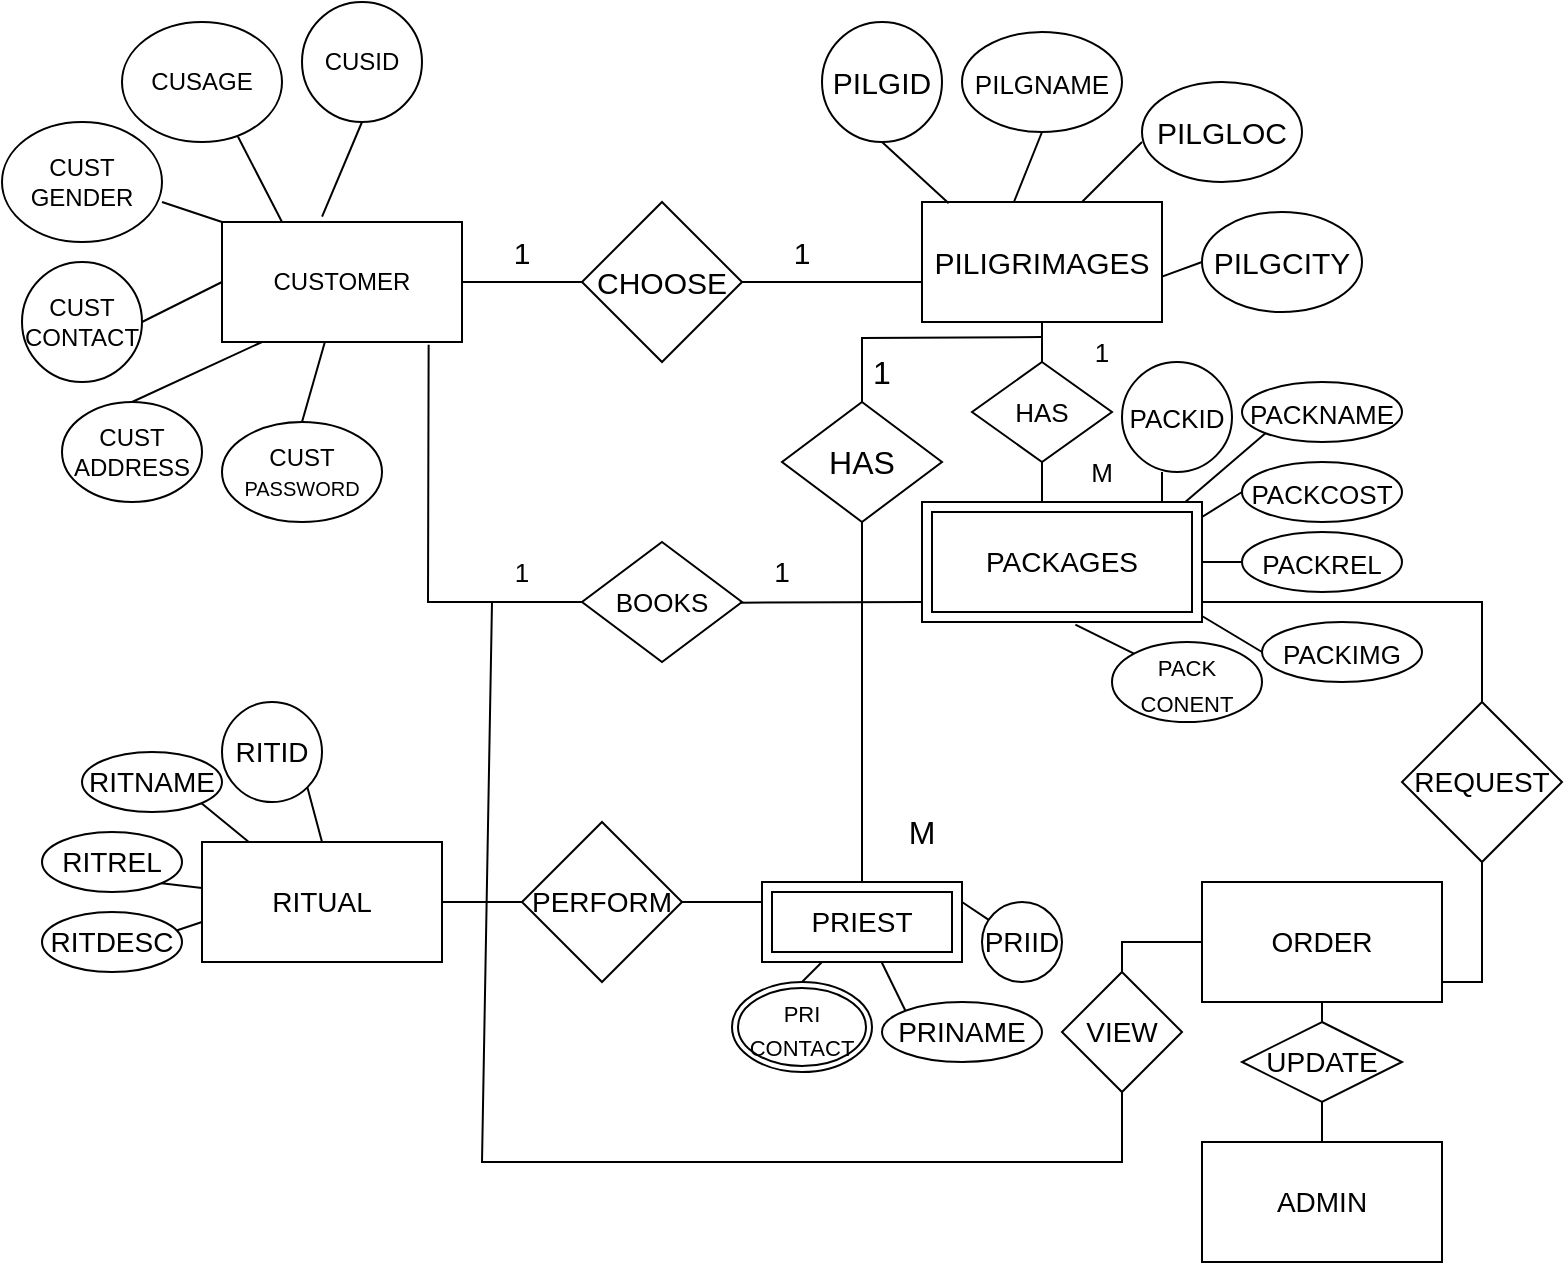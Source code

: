 <mxfile version="20.8.20" type="device"><diagram id="R2lEEEUBdFMjLlhIrx00" name="Page-1"><mxGraphModel dx="1323" dy="1870" grid="1" gridSize="10" guides="1" tooltips="1" connect="1" arrows="1" fold="1" page="1" pageScale="1" pageWidth="850" pageHeight="1100" math="0" shadow="0" extFonts="Permanent Marker^https://fonts.googleapis.com/css?family=Permanent+Marker"><root><mxCell id="0"/><mxCell id="1" parent="0"/><mxCell id="9qGVcJXLdrfPDsC3uIBC-1" value="CUSTOMER" style="rounded=0;whiteSpace=wrap;html=1;" vertex="1" parent="1"><mxGeometry x="140" y="90" width="120" height="60" as="geometry"/></mxCell><mxCell id="9qGVcJXLdrfPDsC3uIBC-2" value="CUST&lt;br&gt;GENDER" style="ellipse;whiteSpace=wrap;html=1;rounded=0;" vertex="1" parent="1"><mxGeometry x="30" y="40" width="80" height="60" as="geometry"/></mxCell><mxCell id="9qGVcJXLdrfPDsC3uIBC-3" value="CUSAGE" style="ellipse;whiteSpace=wrap;html=1;rounded=0;direction=west;" vertex="1" parent="1"><mxGeometry x="90" y="-10" width="80" height="60" as="geometry"/></mxCell><mxCell id="9qGVcJXLdrfPDsC3uIBC-6" value="CUSID" style="ellipse;whiteSpace=wrap;html=1;rounded=0;direction=west;" vertex="1" parent="1"><mxGeometry x="180" y="-20" width="60" height="60" as="geometry"/></mxCell><mxCell id="9qGVcJXLdrfPDsC3uIBC-8" value="CUST&lt;br&gt;CONTACT" style="ellipse;whiteSpace=wrap;html=1;rounded=0;direction=west;" vertex="1" parent="1"><mxGeometry x="40" y="110" width="60" height="60" as="geometry"/></mxCell><mxCell id="9qGVcJXLdrfPDsC3uIBC-9" value="CUST&lt;br&gt;ADDRESS" style="ellipse;whiteSpace=wrap;html=1;rounded=0;direction=west;" vertex="1" parent="1"><mxGeometry x="60" y="180" width="70" height="50" as="geometry"/></mxCell><mxCell id="9qGVcJXLdrfPDsC3uIBC-12" value="CUST&lt;br&gt;&lt;font style=&quot;font-size: 10px;&quot;&gt;PASSWORD&lt;/font&gt;" style="ellipse;whiteSpace=wrap;html=1;rounded=0;direction=west;" vertex="1" parent="1"><mxGeometry x="140" y="190" width="80" height="50" as="geometry"/></mxCell><mxCell id="9qGVcJXLdrfPDsC3uIBC-18" value="" style="endArrow=none;html=1;rounded=0;fontSize=10;exitX=0.417;exitY=-0.044;exitDx=0;exitDy=0;exitPerimeter=0;entryX=0.5;entryY=0;entryDx=0;entryDy=0;" edge="1" parent="1" source="9qGVcJXLdrfPDsC3uIBC-1" target="9qGVcJXLdrfPDsC3uIBC-6"><mxGeometry width="50" height="50" relative="1" as="geometry"><mxPoint x="270" y="50" as="sourcePoint"/><mxPoint x="320" as="targetPoint"/></mxGeometry></mxCell><mxCell id="9qGVcJXLdrfPDsC3uIBC-19" value="" style="endArrow=none;html=1;rounded=0;fontSize=10;exitX=0.25;exitY=0;exitDx=0;exitDy=0;entryX=0.275;entryY=0.044;entryDx=0;entryDy=0;entryPerimeter=0;" edge="1" parent="1" source="9qGVcJXLdrfPDsC3uIBC-1" target="9qGVcJXLdrfPDsC3uIBC-3"><mxGeometry width="50" height="50" relative="1" as="geometry"><mxPoint x="280" y="60" as="sourcePoint"/><mxPoint x="150" y="50" as="targetPoint"/></mxGeometry></mxCell><mxCell id="9qGVcJXLdrfPDsC3uIBC-20" value="" style="endArrow=none;html=1;rounded=0;fontSize=10;entryX=0;entryY=0;entryDx=0;entryDy=0;" edge="1" parent="1" target="9qGVcJXLdrfPDsC3uIBC-1"><mxGeometry width="50" height="50" relative="1" as="geometry"><mxPoint x="110" y="80" as="sourcePoint"/><mxPoint x="340" y="20" as="targetPoint"/></mxGeometry></mxCell><mxCell id="9qGVcJXLdrfPDsC3uIBC-22" value="" style="endArrow=none;html=1;rounded=0;fontSize=10;exitX=0.5;exitY=1;exitDx=0;exitDy=0;" edge="1" parent="1" source="9qGVcJXLdrfPDsC3uIBC-9"><mxGeometry width="50" height="50" relative="1" as="geometry"><mxPoint x="310" y="90" as="sourcePoint"/><mxPoint x="160" y="150" as="targetPoint"/></mxGeometry></mxCell><mxCell id="9qGVcJXLdrfPDsC3uIBC-23" value="" style="endArrow=none;html=1;rounded=0;fontSize=10;exitX=0.5;exitY=1;exitDx=0;exitDy=0;" edge="1" parent="1" source="9qGVcJXLdrfPDsC3uIBC-12" target="9qGVcJXLdrfPDsC3uIBC-1"><mxGeometry width="50" height="50" relative="1" as="geometry"><mxPoint x="320" y="100" as="sourcePoint"/><mxPoint x="370" y="50" as="targetPoint"/></mxGeometry></mxCell><mxCell id="9qGVcJXLdrfPDsC3uIBC-24" value="&lt;font style=&quot;font-size: 15px;&quot;&gt;PILIGRIMAGES&lt;/font&gt;" style="rounded=0;whiteSpace=wrap;html=1;fontSize=10;" vertex="1" parent="1"><mxGeometry x="490" y="80" width="120" height="60" as="geometry"/></mxCell><mxCell id="9qGVcJXLdrfPDsC3uIBC-27" value="" style="endArrow=none;html=1;rounded=0;fontSize=15;" edge="1" parent="1"><mxGeometry width="50" height="50" relative="1" as="geometry"><mxPoint x="100" y="140" as="sourcePoint"/><mxPoint x="140" y="120" as="targetPoint"/></mxGeometry></mxCell><mxCell id="9qGVcJXLdrfPDsC3uIBC-28" value="" style="endArrow=none;html=1;rounded=0;fontSize=15;exitX=1;exitY=0.5;exitDx=0;exitDy=0;" edge="1" parent="1" source="9qGVcJXLdrfPDsC3uIBC-1" target="9qGVcJXLdrfPDsC3uIBC-29"><mxGeometry width="50" height="50" relative="1" as="geometry"><mxPoint x="340" y="140" as="sourcePoint"/><mxPoint x="300" y="120" as="targetPoint"/></mxGeometry></mxCell><mxCell id="9qGVcJXLdrfPDsC3uIBC-29" value="CHOOSE" style="rhombus;whiteSpace=wrap;html=1;fontSize=15;" vertex="1" parent="1"><mxGeometry x="320" y="80" width="80" height="80" as="geometry"/></mxCell><mxCell id="9qGVcJXLdrfPDsC3uIBC-31" value="" style="endArrow=none;html=1;rounded=0;fontSize=15;exitX=0;exitY=1;exitDx=0;exitDy=0;startArrow=none;" edge="1" parent="1" source="9qGVcJXLdrfPDsC3uIBC-33"><mxGeometry width="50" height="50" relative="1" as="geometry"><mxPoint x="340" y="140" as="sourcePoint"/><mxPoint x="490" y="120" as="targetPoint"/></mxGeometry></mxCell><mxCell id="9qGVcJXLdrfPDsC3uIBC-32" value="1&lt;br&gt;" style="text;html=1;strokeColor=none;fillColor=none;align=center;verticalAlign=middle;whiteSpace=wrap;rounded=0;fontSize=15;" vertex="1" parent="1"><mxGeometry x="260" y="90" width="60" height="30" as="geometry"/></mxCell><mxCell id="9qGVcJXLdrfPDsC3uIBC-34" value="" style="endArrow=none;html=1;rounded=0;fontSize=15;exitX=1;exitY=0.5;exitDx=0;exitDy=0;" edge="1" parent="1" source="9qGVcJXLdrfPDsC3uIBC-29" target="9qGVcJXLdrfPDsC3uIBC-33"><mxGeometry width="50" height="50" relative="1" as="geometry"><mxPoint x="400" y="120" as="sourcePoint"/><mxPoint x="490" y="120" as="targetPoint"/></mxGeometry></mxCell><mxCell id="9qGVcJXLdrfPDsC3uIBC-33" value="1" style="text;html=1;strokeColor=none;fillColor=none;align=center;verticalAlign=middle;whiteSpace=wrap;rounded=0;fontSize=15;" vertex="1" parent="1"><mxGeometry x="400" y="90" width="60" height="30" as="geometry"/></mxCell><mxCell id="9qGVcJXLdrfPDsC3uIBC-35" value="PILGID" style="ellipse;whiteSpace=wrap;html=1;aspect=fixed;fontSize=15;" vertex="1" parent="1"><mxGeometry x="440" y="-10" width="60" height="60" as="geometry"/></mxCell><mxCell id="9qGVcJXLdrfPDsC3uIBC-41" value="&lt;font style=&quot;font-size: 13px;&quot;&gt;PILGNAME&lt;br&gt;&lt;/font&gt;" style="ellipse;whiteSpace=wrap;html=1;fontSize=15;" vertex="1" parent="1"><mxGeometry x="510" y="-5" width="80" height="50" as="geometry"/></mxCell><mxCell id="9qGVcJXLdrfPDsC3uIBC-42" value="PILGLOC" style="ellipse;whiteSpace=wrap;html=1;fontSize=15;" vertex="1" parent="1"><mxGeometry x="600" y="20" width="80" height="50" as="geometry"/></mxCell><mxCell id="9qGVcJXLdrfPDsC3uIBC-43" value="PILGCITY" style="ellipse;whiteSpace=wrap;html=1;fontSize=15;" vertex="1" parent="1"><mxGeometry x="630" y="85" width="80" height="50" as="geometry"/></mxCell><mxCell id="9qGVcJXLdrfPDsC3uIBC-44" value="" style="endArrow=none;html=1;rounded=0;fontSize=13;exitX=0.5;exitY=1;exitDx=0;exitDy=0;entryX=0.111;entryY=0.011;entryDx=0;entryDy=0;entryPerimeter=0;" edge="1" parent="1" source="9qGVcJXLdrfPDsC3uIBC-35" target="9qGVcJXLdrfPDsC3uIBC-24"><mxGeometry width="50" height="50" relative="1" as="geometry"><mxPoint x="340" y="150" as="sourcePoint"/><mxPoint x="390" y="100" as="targetPoint"/></mxGeometry></mxCell><mxCell id="9qGVcJXLdrfPDsC3uIBC-45" value="" style="endArrow=none;html=1;rounded=0;fontSize=13;exitX=0.5;exitY=1;exitDx=0;exitDy=0;entryX=0.383;entryY=0;entryDx=0;entryDy=0;entryPerimeter=0;" edge="1" parent="1" source="9qGVcJXLdrfPDsC3uIBC-41" target="9qGVcJXLdrfPDsC3uIBC-24"><mxGeometry width="50" height="50" relative="1" as="geometry"><mxPoint x="480" y="60" as="sourcePoint"/><mxPoint x="513" y="91" as="targetPoint"/></mxGeometry></mxCell><mxCell id="9qGVcJXLdrfPDsC3uIBC-46" value="" style="endArrow=none;html=1;rounded=0;fontSize=13;" edge="1" parent="1"><mxGeometry width="50" height="50" relative="1" as="geometry"><mxPoint x="600" y="50" as="sourcePoint"/><mxPoint x="570" y="80" as="targetPoint"/></mxGeometry></mxCell><mxCell id="9qGVcJXLdrfPDsC3uIBC-47" value="" style="endArrow=none;html=1;rounded=0;fontSize=13;exitX=0;exitY=0.5;exitDx=0;exitDy=0;entryX=1;entryY=0.622;entryDx=0;entryDy=0;entryPerimeter=0;" edge="1" parent="1" source="9qGVcJXLdrfPDsC3uIBC-43" target="9qGVcJXLdrfPDsC3uIBC-24"><mxGeometry width="50" height="50" relative="1" as="geometry"><mxPoint x="500" y="80" as="sourcePoint"/><mxPoint x="533" y="111" as="targetPoint"/></mxGeometry></mxCell><mxCell id="9qGVcJXLdrfPDsC3uIBC-48" value="" style="endArrow=none;html=1;rounded=0;fontSize=13;entryX=0.861;entryY=1.022;entryDx=0;entryDy=0;entryPerimeter=0;" edge="1" parent="1" target="9qGVcJXLdrfPDsC3uIBC-1"><mxGeometry width="50" height="50" relative="1" as="geometry"><mxPoint x="320" y="280" as="sourcePoint"/><mxPoint x="390" y="200" as="targetPoint"/><Array as="points"><mxPoint x="243" y="280"/></Array></mxGeometry></mxCell><mxCell id="9qGVcJXLdrfPDsC3uIBC-49" value="" style="endArrow=none;html=1;rounded=0;fontSize=13;" edge="1" parent="1" target="9qGVcJXLdrfPDsC3uIBC-52"><mxGeometry width="50" height="50" relative="1" as="geometry"><mxPoint x="540" y="170" as="sourcePoint"/><mxPoint x="540" y="140" as="targetPoint"/></mxGeometry></mxCell><mxCell id="9qGVcJXLdrfPDsC3uIBC-52" value="HAS" style="rhombus;whiteSpace=wrap;html=1;fontSize=13;" vertex="1" parent="1"><mxGeometry x="515" y="160" width="70" height="50" as="geometry"/></mxCell><mxCell id="9qGVcJXLdrfPDsC3uIBC-53" value="" style="endArrow=none;html=1;rounded=0;fontSize=13;entryX=0.5;entryY=1;entryDx=0;entryDy=0;exitX=0.5;exitY=0;exitDx=0;exitDy=0;" edge="1" parent="1" source="9qGVcJXLdrfPDsC3uIBC-52" target="9qGVcJXLdrfPDsC3uIBC-24"><mxGeometry width="50" height="50" relative="1" as="geometry"><mxPoint x="660" y="250" as="sourcePoint"/><mxPoint x="710" y="200" as="targetPoint"/></mxGeometry></mxCell><mxCell id="9qGVcJXLdrfPDsC3uIBC-54" value="" style="endArrow=none;html=1;rounded=0;fontSize=13;entryX=0.5;entryY=1;entryDx=0;entryDy=0;exitX=0.5;exitY=0;exitDx=0;exitDy=0;" edge="1" parent="1" target="9qGVcJXLdrfPDsC3uIBC-52"><mxGeometry width="50" height="50" relative="1" as="geometry"><mxPoint x="550" y="230" as="sourcePoint"/><mxPoint x="390" y="200" as="targetPoint"/></mxGeometry></mxCell><mxCell id="9qGVcJXLdrfPDsC3uIBC-55" value="1" style="text;html=1;strokeColor=none;fillColor=none;align=center;verticalAlign=middle;whiteSpace=wrap;rounded=0;fontSize=13;" vertex="1" parent="1"><mxGeometry x="550" y="140" width="60" height="30" as="geometry"/></mxCell><mxCell id="9qGVcJXLdrfPDsC3uIBC-56" value="M" style="text;html=1;strokeColor=none;fillColor=none;align=center;verticalAlign=middle;whiteSpace=wrap;rounded=0;fontSize=13;" vertex="1" parent="1"><mxGeometry x="550" y="200" width="60" height="30" as="geometry"/></mxCell><mxCell id="9qGVcJXLdrfPDsC3uIBC-59" value="BOOKS" style="rhombus;whiteSpace=wrap;html=1;fontSize=13;" vertex="1" parent="1"><mxGeometry x="320" y="250" width="80" height="60" as="geometry"/></mxCell><mxCell id="9qGVcJXLdrfPDsC3uIBC-60" value="" style="endArrow=none;html=1;rounded=0;fontSize=13;exitX=0.149;exitY=1.011;exitDx=0;exitDy=0;startArrow=none;exitPerimeter=0;" edge="1" parent="1" source="9qGVcJXLdrfPDsC3uIBC-104"><mxGeometry width="50" height="50" relative="1" as="geometry"><mxPoint x="340" y="250" as="sourcePoint"/><mxPoint x="490" y="280" as="targetPoint"/></mxGeometry></mxCell><mxCell id="9qGVcJXLdrfPDsC3uIBC-61" value="1" style="text;html=1;strokeColor=none;fillColor=none;align=center;verticalAlign=middle;whiteSpace=wrap;rounded=0;fontSize=13;" vertex="1" parent="1"><mxGeometry x="260" y="250" width="60" height="30" as="geometry"/></mxCell><mxCell id="9qGVcJXLdrfPDsC3uIBC-64" value="PACKID" style="ellipse;whiteSpace=wrap;html=1;aspect=fixed;fontSize=13;" vertex="1" parent="1"><mxGeometry x="590" y="160" width="55" height="55" as="geometry"/></mxCell><mxCell id="9qGVcJXLdrfPDsC3uIBC-66" value="&lt;font style=&quot;font-size: 13px;&quot;&gt;PACKNAME&lt;br&gt;&lt;/font&gt;" style="ellipse;whiteSpace=wrap;html=1;fontSize=15;" vertex="1" parent="1"><mxGeometry x="650" y="170" width="80" height="30" as="geometry"/></mxCell><mxCell id="9qGVcJXLdrfPDsC3uIBC-67" value="&lt;font style=&quot;font-size: 11px;&quot;&gt;PACK&lt;br&gt;CONENT&lt;br&gt;&lt;/font&gt;" style="ellipse;whiteSpace=wrap;html=1;fontSize=15;" vertex="1" parent="1"><mxGeometry x="585" y="300" width="75" height="40" as="geometry"/></mxCell><mxCell id="9qGVcJXLdrfPDsC3uIBC-68" style="edgeStyle=none;rounded=0;orthogonalLoop=1;jettySize=auto;html=1;exitX=0.5;exitY=0;exitDx=0;exitDy=0;fontSize=13;" edge="1" parent="1" source="9qGVcJXLdrfPDsC3uIBC-67" target="9qGVcJXLdrfPDsC3uIBC-67"><mxGeometry relative="1" as="geometry"/></mxCell><mxCell id="9qGVcJXLdrfPDsC3uIBC-69" value="&lt;font style=&quot;font-size: 13px;&quot;&gt;PACKREL&lt;br&gt;&lt;/font&gt;" style="ellipse;whiteSpace=wrap;html=1;fontSize=15;" vertex="1" parent="1"><mxGeometry x="650" y="245" width="80" height="30" as="geometry"/></mxCell><mxCell id="9qGVcJXLdrfPDsC3uIBC-70" value="&lt;font style=&quot;font-size: 13px;&quot;&gt;PACKCOST&lt;br&gt;&lt;/font&gt;" style="ellipse;whiteSpace=wrap;html=1;fontSize=15;" vertex="1" parent="1"><mxGeometry x="650" y="210" width="80" height="30" as="geometry"/></mxCell><mxCell id="9qGVcJXLdrfPDsC3uIBC-71" value="&lt;font style=&quot;font-size: 13px;&quot;&gt;PACKIMG&lt;br&gt;&lt;/font&gt;" style="ellipse;whiteSpace=wrap;html=1;fontSize=15;" vertex="1" parent="1"><mxGeometry x="660" y="290" width="80" height="30" as="geometry"/></mxCell><mxCell id="9qGVcJXLdrfPDsC3uIBC-74" value="" style="endArrow=none;html=1;rounded=0;fontSize=11;entryX=1;entryY=0.5;entryDx=0;entryDy=0;" edge="1" parent="1" target="9qGVcJXLdrfPDsC3uIBC-56"><mxGeometry width="50" height="50" relative="1" as="geometry"><mxPoint x="610" y="250" as="sourcePoint"/><mxPoint x="410" y="190" as="targetPoint"/></mxGeometry></mxCell><mxCell id="9qGVcJXLdrfPDsC3uIBC-76" value="" style="endArrow=none;html=1;rounded=0;fontSize=11;entryX=0;entryY=1;entryDx=0;entryDy=0;" edge="1" parent="1" target="9qGVcJXLdrfPDsC3uIBC-66"><mxGeometry width="50" height="50" relative="1" as="geometry"><mxPoint x="610" y="240" as="sourcePoint"/><mxPoint x="410" y="190" as="targetPoint"/></mxGeometry></mxCell><mxCell id="9qGVcJXLdrfPDsC3uIBC-77" value="" style="endArrow=none;html=1;rounded=0;fontSize=11;entryX=0;entryY=0.5;entryDx=0;entryDy=0;" edge="1" parent="1" target="9qGVcJXLdrfPDsC3uIBC-70"><mxGeometry width="50" height="50" relative="1" as="geometry"><mxPoint x="610" y="250" as="sourcePoint"/><mxPoint x="410" y="190" as="targetPoint"/></mxGeometry></mxCell><mxCell id="9qGVcJXLdrfPDsC3uIBC-78" value="" style="endArrow=none;html=1;rounded=0;fontSize=11;entryX=0;entryY=0.5;entryDx=0;entryDy=0;exitX=1;exitY=0.5;exitDx=0;exitDy=0;" edge="1" parent="1" target="9qGVcJXLdrfPDsC3uIBC-69"><mxGeometry width="50" height="50" relative="1" as="geometry"><mxPoint x="610" y="260" as="sourcePoint"/><mxPoint x="410" y="190" as="targetPoint"/></mxGeometry></mxCell><mxCell id="9qGVcJXLdrfPDsC3uIBC-79" value="" style="endArrow=none;html=1;rounded=0;fontSize=11;entryX=0;entryY=0.5;entryDx=0;entryDy=0;exitX=1;exitY=0.75;exitDx=0;exitDy=0;" edge="1" parent="1" target="9qGVcJXLdrfPDsC3uIBC-71"><mxGeometry width="50" height="50" relative="1" as="geometry"><mxPoint x="610" y="275" as="sourcePoint"/><mxPoint x="410" y="190" as="targetPoint"/></mxGeometry></mxCell><mxCell id="9qGVcJXLdrfPDsC3uIBC-80" value="" style="endArrow=none;html=1;rounded=0;fontSize=11;entryX=0;entryY=0;entryDx=0;entryDy=0;exitX=0.639;exitY=1.022;exitDx=0;exitDy=0;exitPerimeter=0;" edge="1" parent="1" target="9qGVcJXLdrfPDsC3uIBC-67"><mxGeometry width="50" height="50" relative="1" as="geometry"><mxPoint x="566.68" y="291.32" as="sourcePoint"/><mxPoint x="410" y="190" as="targetPoint"/></mxGeometry></mxCell><mxCell id="9qGVcJXLdrfPDsC3uIBC-81" value="" style="endArrow=none;html=1;rounded=0;fontSize=11;entryX=0;entryY=0.25;entryDx=0;entryDy=0;startArrow=none;" edge="1" parent="1" source="9qGVcJXLdrfPDsC3uIBC-92" target="9qGVcJXLdrfPDsC3uIBC-55"><mxGeometry width="50" height="50" relative="1" as="geometry"><mxPoint x="460" y="421.333" as="sourcePoint"/><mxPoint x="410" y="190" as="targetPoint"/><Array as="points"><mxPoint x="460" y="290"/><mxPoint x="460" y="148"/></Array></mxGeometry></mxCell><mxCell id="9qGVcJXLdrfPDsC3uIBC-83" value="HAS" style="rhombus;whiteSpace=wrap;html=1;fontSize=16;" vertex="1" parent="1"><mxGeometry x="420" y="180" width="80" height="60" as="geometry"/></mxCell><mxCell id="9qGVcJXLdrfPDsC3uIBC-84" value="1" style="text;html=1;strokeColor=none;fillColor=none;align=center;verticalAlign=middle;whiteSpace=wrap;rounded=0;fontSize=16;" vertex="1" parent="1"><mxGeometry x="440" y="150" width="60" height="30" as="geometry"/></mxCell><mxCell id="9qGVcJXLdrfPDsC3uIBC-87" value="M" style="text;html=1;strokeColor=none;fillColor=none;align=center;verticalAlign=middle;whiteSpace=wrap;rounded=0;fontSize=16;" vertex="1" parent="1"><mxGeometry x="460" y="380" width="60" height="30" as="geometry"/></mxCell><mxCell id="9qGVcJXLdrfPDsC3uIBC-93" value="" style="endArrow=none;html=1;rounded=0;fontSize=11;entryX=0;entryY=0.25;entryDx=0;entryDy=0;" edge="1" parent="1" target="9qGVcJXLdrfPDsC3uIBC-92"><mxGeometry width="50" height="50" relative="1" as="geometry"><mxPoint x="460" y="421.333" as="sourcePoint"/><mxPoint x="550" y="148" as="targetPoint"/><Array as="points"/></mxGeometry></mxCell><mxCell id="9qGVcJXLdrfPDsC3uIBC-92" value="PRIEST" style="shape=ext;margin=3;double=1;whiteSpace=wrap;html=1;align=center;fontSize=14;" vertex="1" parent="1"><mxGeometry x="410" y="420" width="100" height="40" as="geometry"/></mxCell><mxCell id="9qGVcJXLdrfPDsC3uIBC-96" value="PACKAGES" style="shape=ext;margin=3;double=1;whiteSpace=wrap;html=1;align=center;fontSize=14;" vertex="1" parent="1"><mxGeometry x="490" y="230" width="140" height="60" as="geometry"/></mxCell><mxCell id="9qGVcJXLdrfPDsC3uIBC-97" value="RITUAL" style="rounded=0;whiteSpace=wrap;html=1;fontSize=14;" vertex="1" parent="1"><mxGeometry x="130" y="400" width="120" height="60" as="geometry"/></mxCell><mxCell id="9qGVcJXLdrfPDsC3uIBC-99" value="PERFORM" style="rhombus;whiteSpace=wrap;html=1;fontSize=14;" vertex="1" parent="1"><mxGeometry x="290" y="390" width="80" height="80" as="geometry"/></mxCell><mxCell id="9qGVcJXLdrfPDsC3uIBC-100" value="" style="endArrow=none;html=1;rounded=0;fontSize=14;exitX=1;exitY=0.5;exitDx=0;exitDy=0;entryX=0;entryY=0.25;entryDx=0;entryDy=0;" edge="1" parent="1" source="9qGVcJXLdrfPDsC3uIBC-99" target="9qGVcJXLdrfPDsC3uIBC-92"><mxGeometry width="50" height="50" relative="1" as="geometry"><mxPoint x="410" y="300" as="sourcePoint"/><mxPoint x="460" y="250" as="targetPoint"/></mxGeometry></mxCell><mxCell id="9qGVcJXLdrfPDsC3uIBC-101" value="" style="endArrow=none;html=1;rounded=0;fontSize=14;entryX=0;entryY=0.5;entryDx=0;entryDy=0;" edge="1" parent="1" target="9qGVcJXLdrfPDsC3uIBC-99"><mxGeometry width="50" height="50" relative="1" as="geometry"><mxPoint x="250" y="430" as="sourcePoint"/><mxPoint x="460" y="250" as="targetPoint"/></mxGeometry></mxCell><mxCell id="9qGVcJXLdrfPDsC3uIBC-106" value="" style="endArrow=none;html=1;rounded=0;fontSize=13;exitX=1;exitY=0.5;exitDx=0;exitDy=0;" edge="1" parent="1" source="9qGVcJXLdrfPDsC3uIBC-59" target="9qGVcJXLdrfPDsC3uIBC-104"><mxGeometry width="50" height="50" relative="1" as="geometry"><mxPoint x="400" y="280" as="sourcePoint"/><mxPoint x="490" y="280" as="targetPoint"/></mxGeometry></mxCell><mxCell id="9qGVcJXLdrfPDsC3uIBC-104" value="1" style="text;html=1;strokeColor=none;fillColor=none;align=center;verticalAlign=middle;whiteSpace=wrap;rounded=0;fontSize=14;" vertex="1" parent="1"><mxGeometry x="390" y="250" width="60" height="30" as="geometry"/></mxCell><mxCell id="9qGVcJXLdrfPDsC3uIBC-107" value="ORDER" style="rounded=0;whiteSpace=wrap;html=1;fontSize=14;" vertex="1" parent="1"><mxGeometry x="630" y="420" width="120" height="60" as="geometry"/></mxCell><mxCell id="9qGVcJXLdrfPDsC3uIBC-110" value="" style="endArrow=none;html=1;rounded=0;fontSize=14;" edge="1" parent="1"><mxGeometry width="50" height="50" relative="1" as="geometry"><mxPoint x="750" y="470" as="sourcePoint"/><mxPoint x="630" y="280" as="targetPoint"/><Array as="points"><mxPoint x="770" y="470"/><mxPoint x="770" y="280"/></Array></mxGeometry></mxCell><mxCell id="9qGVcJXLdrfPDsC3uIBC-111" value="REQUEST" style="rhombus;whiteSpace=wrap;html=1;fontSize=14;" vertex="1" parent="1"><mxGeometry x="730" y="330" width="80" height="80" as="geometry"/></mxCell><mxCell id="9qGVcJXLdrfPDsC3uIBC-112" value="ADMIN" style="rounded=0;whiteSpace=wrap;html=1;fontSize=14;" vertex="1" parent="1"><mxGeometry x="630" y="550" width="120" height="60" as="geometry"/></mxCell><mxCell id="9qGVcJXLdrfPDsC3uIBC-113" value="" style="endArrow=none;html=1;rounded=0;fontSize=14;entryX=0.5;entryY=1;entryDx=0;entryDy=0;exitX=0.5;exitY=0;exitDx=0;exitDy=0;startArrow=none;" edge="1" parent="1" source="9qGVcJXLdrfPDsC3uIBC-114" target="9qGVcJXLdrfPDsC3uIBC-107"><mxGeometry width="50" height="50" relative="1" as="geometry"><mxPoint x="590" y="510" as="sourcePoint"/><mxPoint x="640" y="460" as="targetPoint"/></mxGeometry></mxCell><mxCell id="9qGVcJXLdrfPDsC3uIBC-115" value="" style="endArrow=none;html=1;rounded=0;fontSize=14;entryX=0.5;entryY=1;entryDx=0;entryDy=0;exitX=0.5;exitY=0;exitDx=0;exitDy=0;" edge="1" parent="1" source="9qGVcJXLdrfPDsC3uIBC-112" target="9qGVcJXLdrfPDsC3uIBC-114"><mxGeometry width="50" height="50" relative="1" as="geometry"><mxPoint x="690" y="550" as="sourcePoint"/><mxPoint x="690" y="480" as="targetPoint"/></mxGeometry></mxCell><mxCell id="9qGVcJXLdrfPDsC3uIBC-114" value="UPDATE" style="rhombus;whiteSpace=wrap;html=1;fontSize=14;" vertex="1" parent="1"><mxGeometry x="650" y="490" width="80" height="40" as="geometry"/></mxCell><mxCell id="9qGVcJXLdrfPDsC3uIBC-116" value="PRINAME" style="ellipse;whiteSpace=wrap;html=1;fontSize=14;" vertex="1" parent="1"><mxGeometry x="470" y="480" width="80" height="30" as="geometry"/></mxCell><mxCell id="9qGVcJXLdrfPDsC3uIBC-117" value="PRIID" style="ellipse;whiteSpace=wrap;html=1;aspect=fixed;fontSize=14;" vertex="1" parent="1"><mxGeometry x="520" y="430" width="40" height="40" as="geometry"/></mxCell><mxCell id="9qGVcJXLdrfPDsC3uIBC-118" value="&lt;font style=&quot;font-size: 11px;&quot;&gt;PRI&lt;br&gt;CONTACT&lt;/font&gt;" style="ellipse;shape=doubleEllipse;margin=3;whiteSpace=wrap;html=1;align=center;fontSize=14;" vertex="1" parent="1"><mxGeometry x="395" y="470" width="70" height="45" as="geometry"/></mxCell><mxCell id="9qGVcJXLdrfPDsC3uIBC-119" value="" style="endArrow=none;html=1;rounded=0;fontSize=11;exitX=0.5;exitY=0;exitDx=0;exitDy=0;" edge="1" parent="1" source="9qGVcJXLdrfPDsC3uIBC-118" target="9qGVcJXLdrfPDsC3uIBC-92"><mxGeometry width="50" height="50" relative="1" as="geometry"><mxPoint x="430" y="310" as="sourcePoint"/><mxPoint x="480" y="260" as="targetPoint"/></mxGeometry></mxCell><mxCell id="9qGVcJXLdrfPDsC3uIBC-120" value="" style="endArrow=none;html=1;rounded=0;fontSize=11;entryX=0;entryY=0;entryDx=0;entryDy=0;" edge="1" parent="1" source="9qGVcJXLdrfPDsC3uIBC-92" target="9qGVcJXLdrfPDsC3uIBC-116"><mxGeometry width="50" height="50" relative="1" as="geometry"><mxPoint x="340" y="350" as="sourcePoint"/><mxPoint x="390" y="300" as="targetPoint"/></mxGeometry></mxCell><mxCell id="9qGVcJXLdrfPDsC3uIBC-121" value="" style="endArrow=none;html=1;rounded=0;fontSize=11;exitX=1;exitY=0.25;exitDx=0;exitDy=0;" edge="1" parent="1" source="9qGVcJXLdrfPDsC3uIBC-92" target="9qGVcJXLdrfPDsC3uIBC-117"><mxGeometry width="50" height="50" relative="1" as="geometry"><mxPoint x="340" y="410" as="sourcePoint"/><mxPoint x="390" y="360" as="targetPoint"/></mxGeometry></mxCell><mxCell id="9qGVcJXLdrfPDsC3uIBC-122" value="" style="endArrow=none;html=1;rounded=0;fontSize=11;entryX=0.25;entryY=1;entryDx=0;entryDy=0;" edge="1" parent="1" target="9qGVcJXLdrfPDsC3uIBC-61"><mxGeometry width="50" height="50" relative="1" as="geometry"><mxPoint x="590" y="520" as="sourcePoint"/><mxPoint x="260" y="350" as="targetPoint"/><Array as="points"><mxPoint x="590" y="560"/><mxPoint x="270" y="560"/></Array></mxGeometry></mxCell><mxCell id="9qGVcJXLdrfPDsC3uIBC-126" value="&lt;font style=&quot;font-size: 14px;&quot;&gt;VIEW&lt;/font&gt;" style="rhombus;whiteSpace=wrap;html=1;fontSize=11;" vertex="1" parent="1"><mxGeometry x="560" y="465" width="60" height="60" as="geometry"/></mxCell><mxCell id="9qGVcJXLdrfPDsC3uIBC-127" value="" style="endArrow=none;html=1;rounded=0;fontSize=14;entryX=0;entryY=0.5;entryDx=0;entryDy=0;exitX=0.5;exitY=0;exitDx=0;exitDy=0;" edge="1" parent="1" source="9qGVcJXLdrfPDsC3uIBC-126" target="9qGVcJXLdrfPDsC3uIBC-107"><mxGeometry width="50" height="50" relative="1" as="geometry"><mxPoint x="450" y="500" as="sourcePoint"/><mxPoint x="500" y="450" as="targetPoint"/><Array as="points"><mxPoint x="590" y="450"/></Array></mxGeometry></mxCell><mxCell id="9qGVcJXLdrfPDsC3uIBC-128" value="RITID" style="ellipse;whiteSpace=wrap;html=1;aspect=fixed;fontSize=14;" vertex="1" parent="1"><mxGeometry x="140" y="330" width="50" height="50" as="geometry"/></mxCell><mxCell id="9qGVcJXLdrfPDsC3uIBC-129" value="RITREL" style="ellipse;whiteSpace=wrap;html=1;fontSize=14;" vertex="1" parent="1"><mxGeometry x="50" y="395" width="70" height="30" as="geometry"/></mxCell><mxCell id="9qGVcJXLdrfPDsC3uIBC-131" value="RITNAME" style="ellipse;whiteSpace=wrap;html=1;fontSize=14;" vertex="1" parent="1"><mxGeometry x="70" y="355" width="70" height="30" as="geometry"/></mxCell><mxCell id="9qGVcJXLdrfPDsC3uIBC-135" value="RITDESC" style="ellipse;whiteSpace=wrap;html=1;fontSize=14;" vertex="1" parent="1"><mxGeometry x="50" y="435" width="70" height="30" as="geometry"/></mxCell><mxCell id="9qGVcJXLdrfPDsC3uIBC-136" value="" style="endArrow=none;html=1;rounded=0;fontSize=14;entryX=1;entryY=1;entryDx=0;entryDy=0;exitX=0.5;exitY=0;exitDx=0;exitDy=0;" edge="1" parent="1" source="9qGVcJXLdrfPDsC3uIBC-97" target="9qGVcJXLdrfPDsC3uIBC-128"><mxGeometry width="50" height="50" relative="1" as="geometry"><mxPoint x="370" y="460" as="sourcePoint"/><mxPoint x="420" y="410" as="targetPoint"/></mxGeometry></mxCell><mxCell id="9qGVcJXLdrfPDsC3uIBC-137" value="" style="endArrow=none;html=1;rounded=0;fontSize=14;entryX=1;entryY=1;entryDx=0;entryDy=0;" edge="1" parent="1" source="9qGVcJXLdrfPDsC3uIBC-97" target="9qGVcJXLdrfPDsC3uIBC-131"><mxGeometry width="50" height="50" relative="1" as="geometry"><mxPoint x="370" y="460" as="sourcePoint"/><mxPoint x="420" y="410" as="targetPoint"/></mxGeometry></mxCell><mxCell id="9qGVcJXLdrfPDsC3uIBC-138" value="" style="endArrow=none;html=1;rounded=0;fontSize=14;entryX=1;entryY=1;entryDx=0;entryDy=0;" edge="1" parent="1" source="9qGVcJXLdrfPDsC3uIBC-97" target="9qGVcJXLdrfPDsC3uIBC-129"><mxGeometry width="50" height="50" relative="1" as="geometry"><mxPoint x="170" y="580" as="sourcePoint"/><mxPoint x="220" y="530" as="targetPoint"/></mxGeometry></mxCell><mxCell id="9qGVcJXLdrfPDsC3uIBC-139" value="" style="endArrow=none;html=1;rounded=0;fontSize=14;exitX=0.966;exitY=0.304;exitDx=0;exitDy=0;exitPerimeter=0;" edge="1" parent="1" source="9qGVcJXLdrfPDsC3uIBC-135"><mxGeometry width="50" height="50" relative="1" as="geometry"><mxPoint x="370" y="460" as="sourcePoint"/><mxPoint x="130" y="440" as="targetPoint"/></mxGeometry></mxCell></root></mxGraphModel></diagram></mxfile>